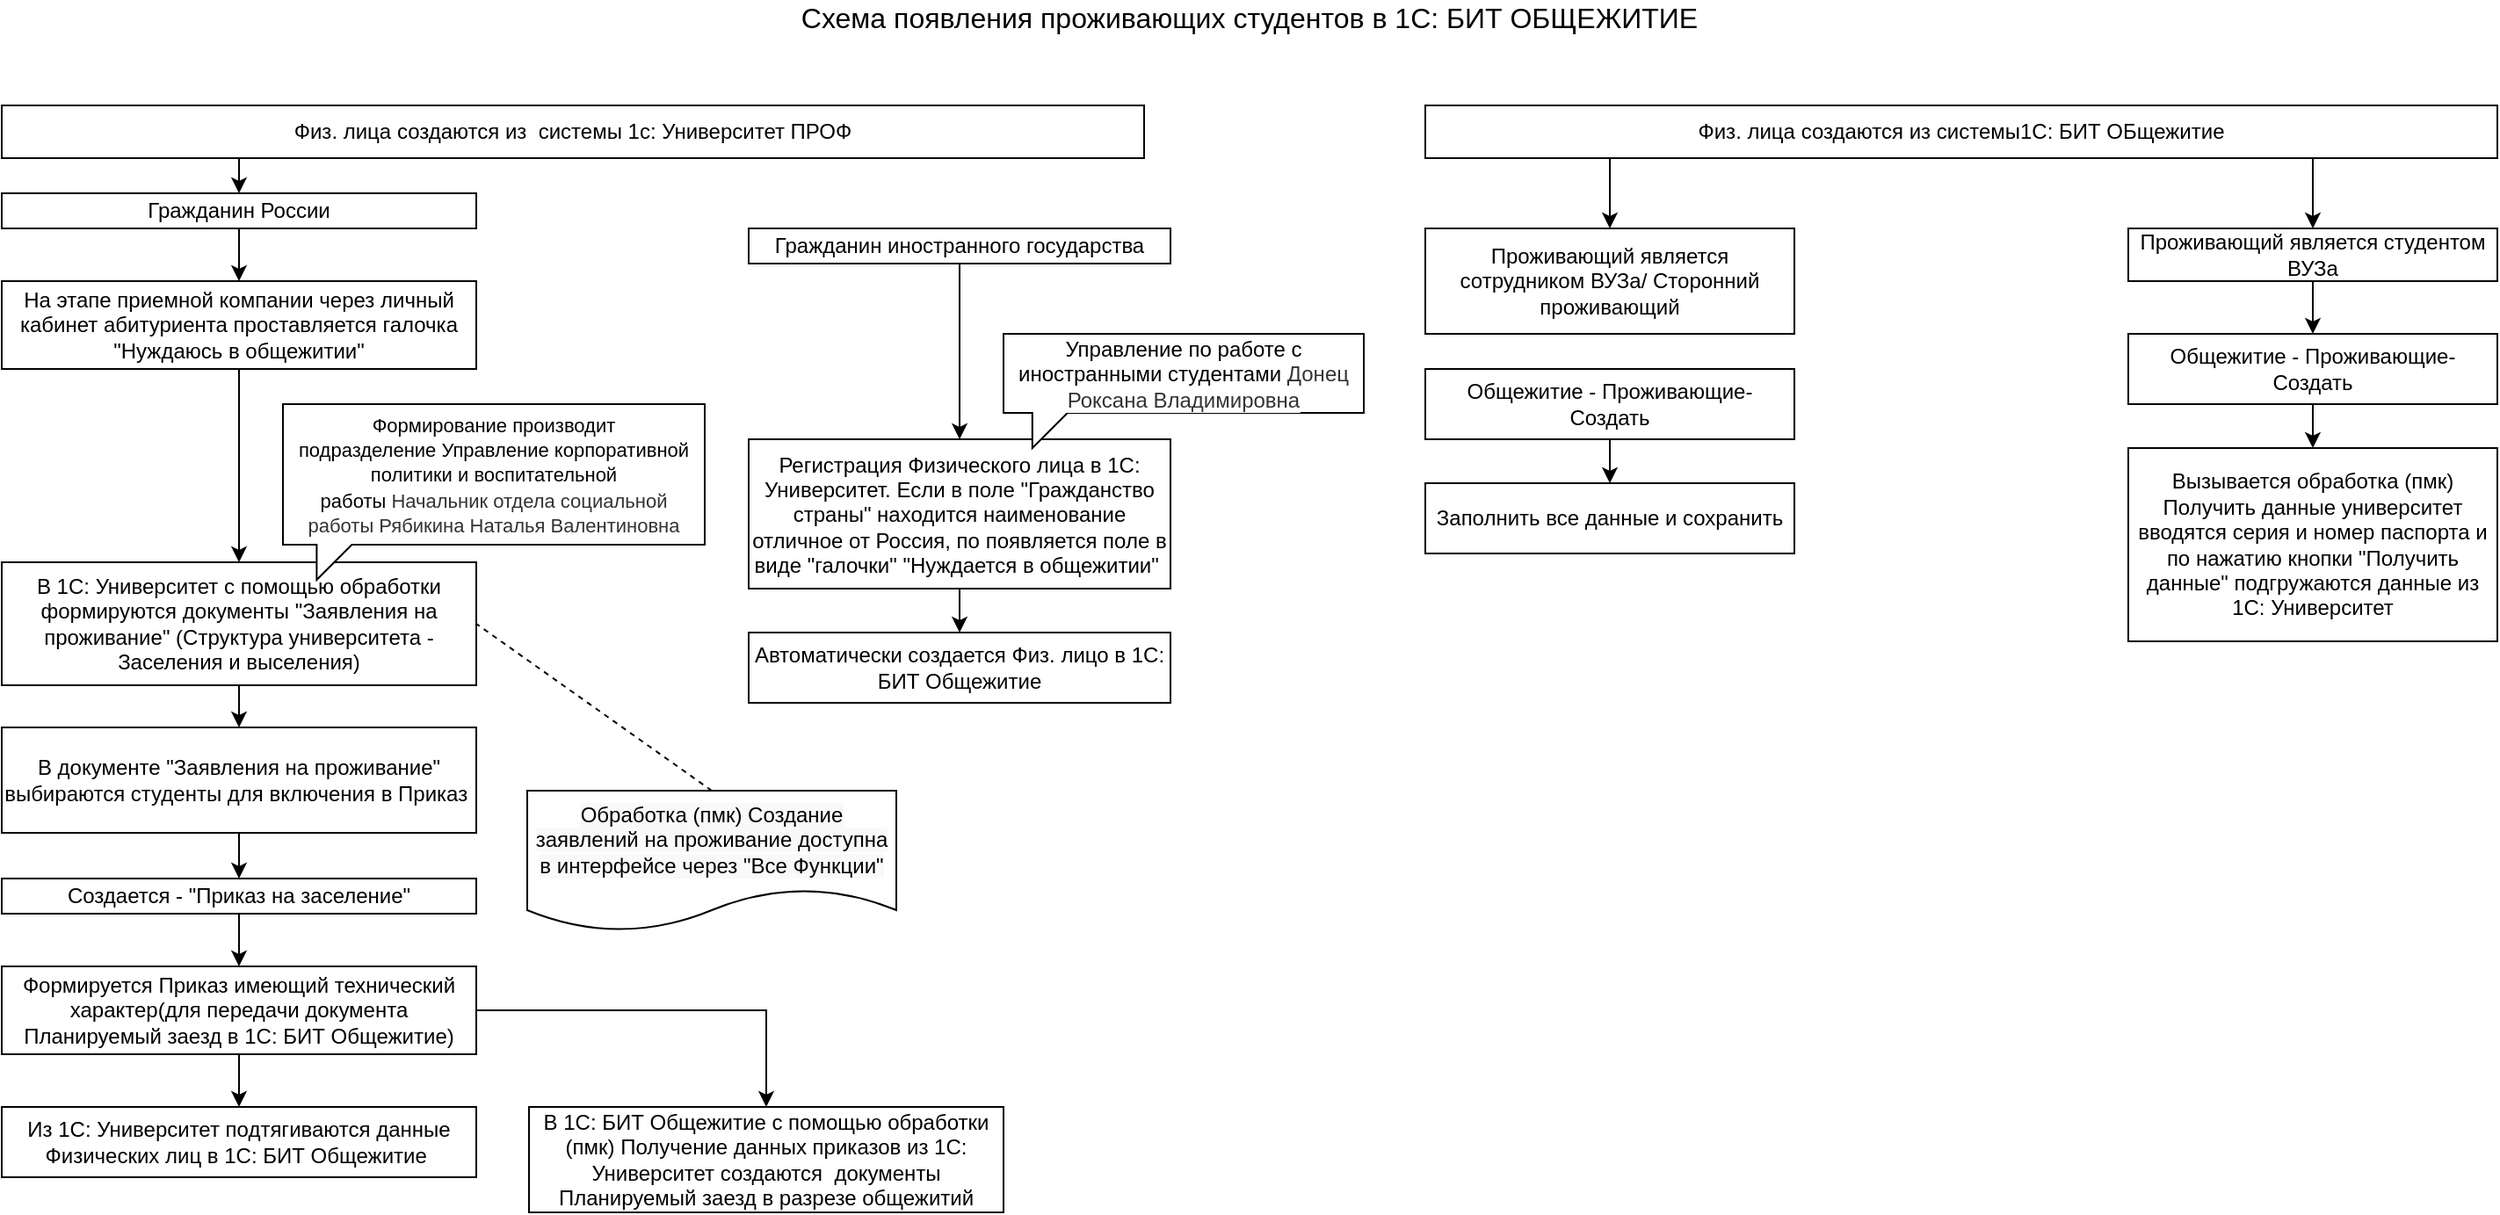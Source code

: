 <mxfile version="14.0.4" type="github">
  <diagram id="9D4_06RuPHcv2f0q0tR7" name="Page-1">
    <mxGraphModel dx="1673" dy="867" grid="1" gridSize="10" guides="1" tooltips="1" connect="1" arrows="1" fold="1" page="1" pageScale="1" pageWidth="1169" pageHeight="827" math="0" shadow="0">
      <root>
        <mxCell id="0" />
        <mxCell id="1" parent="0" />
        <mxCell id="odwM-vzNzOkf9QKxyUFN-6" style="edgeStyle=orthogonalEdgeStyle;rounded=0;orthogonalLoop=1;jettySize=auto;html=1;" parent="1" source="odwM-vzNzOkf9QKxyUFN-1" target="odwM-vzNzOkf9QKxyUFN-5" edge="1">
          <mxGeometry relative="1" as="geometry" />
        </mxCell>
        <mxCell id="odwM-vzNzOkf9QKxyUFN-1" value="Гражданин России" style="rounded=0;whiteSpace=wrap;html=1;" parent="1" vertex="1">
          <mxGeometry x="44" y="110" width="270" height="20" as="geometry" />
        </mxCell>
        <mxCell id="odwM-vzNzOkf9QKxyUFN-2" value="&lt;font style=&quot;font-size: 16px&quot;&gt;Схема появления проживающих студентов в 1С: БИТ ОБЩЕЖИТИЕ&lt;/font&gt;" style="text;html=1;strokeColor=none;fillColor=none;align=center;verticalAlign=middle;whiteSpace=wrap;rounded=0;" parent="1" vertex="1">
          <mxGeometry x="339" width="830" height="20" as="geometry" />
        </mxCell>
        <mxCell id="odwM-vzNzOkf9QKxyUFN-25" style="edgeStyle=orthogonalEdgeStyle;rounded=0;orthogonalLoop=1;jettySize=auto;html=1;" parent="1" source="odwM-vzNzOkf9QKxyUFN-3" target="odwM-vzNzOkf9QKxyUFN-22" edge="1">
          <mxGeometry relative="1" as="geometry" />
        </mxCell>
        <mxCell id="odwM-vzNzOkf9QKxyUFN-3" value="Гражданин иностранного государства" style="rounded=0;whiteSpace=wrap;html=1;" parent="1" vertex="1">
          <mxGeometry x="469" y="130" width="240" height="20" as="geometry" />
        </mxCell>
        <mxCell id="odwM-vzNzOkf9QKxyUFN-28" style="edgeStyle=orthogonalEdgeStyle;rounded=0;orthogonalLoop=1;jettySize=auto;html=1;entryX=0.5;entryY=0;entryDx=0;entryDy=0;" parent="1" source="odwM-vzNzOkf9QKxyUFN-4" target="mHR8y-EgAQS2zYv0bIhq-8" edge="1">
          <mxGeometry relative="1" as="geometry">
            <Array as="points">
              <mxPoint x="1359" y="110" />
              <mxPoint x="1359" y="110" />
            </Array>
          </mxGeometry>
        </mxCell>
        <mxCell id="mHR8y-EgAQS2zYv0bIhq-13" style="edgeStyle=orthogonalEdgeStyle;rounded=0;orthogonalLoop=1;jettySize=auto;html=1;entryX=0.5;entryY=0;entryDx=0;entryDy=0;" parent="1" source="odwM-vzNzOkf9QKxyUFN-4" target="mHR8y-EgAQS2zYv0bIhq-10" edge="1">
          <mxGeometry relative="1" as="geometry">
            <Array as="points">
              <mxPoint x="959" y="110" />
              <mxPoint x="959" y="110" />
            </Array>
          </mxGeometry>
        </mxCell>
        <mxCell id="odwM-vzNzOkf9QKxyUFN-4" value="Физ. лица создаются из системы1С: БИТ ОБщежитие" style="rounded=0;whiteSpace=wrap;html=1;" parent="1" vertex="1">
          <mxGeometry x="854" y="60" width="610" height="30" as="geometry" />
        </mxCell>
        <mxCell id="odwM-vzNzOkf9QKxyUFN-8" style="edgeStyle=orthogonalEdgeStyle;rounded=0;orthogonalLoop=1;jettySize=auto;html=1;" parent="1" source="odwM-vzNzOkf9QKxyUFN-5" target="odwM-vzNzOkf9QKxyUFN-7" edge="1">
          <mxGeometry relative="1" as="geometry" />
        </mxCell>
        <mxCell id="odwM-vzNzOkf9QKxyUFN-5" value="На этапе приемной компании через личный кабинет абитуриента проставляется галочка &quot;Нуждаюсь в общежитии&quot;" style="rounded=0;whiteSpace=wrap;html=1;" parent="1" vertex="1">
          <mxGeometry x="44" y="160" width="270" height="50" as="geometry" />
        </mxCell>
        <mxCell id="odwM-vzNzOkf9QKxyUFN-15" style="edgeStyle=orthogonalEdgeStyle;rounded=0;orthogonalLoop=1;jettySize=auto;html=1;" parent="1" source="odwM-vzNzOkf9QKxyUFN-7" target="odwM-vzNzOkf9QKxyUFN-9" edge="1">
          <mxGeometry relative="1" as="geometry" />
        </mxCell>
        <mxCell id="odwM-vzNzOkf9QKxyUFN-7" value="В 1С: Университет с помощью обработки формируются документы &quot;Заявления на проживание&quot; (Структура университета - Заселения и выселения)" style="rounded=0;whiteSpace=wrap;html=1;" parent="1" vertex="1">
          <mxGeometry x="44" y="320" width="270" height="70" as="geometry" />
        </mxCell>
        <mxCell id="odwM-vzNzOkf9QKxyUFN-31" style="edgeStyle=orthogonalEdgeStyle;rounded=0;orthogonalLoop=1;jettySize=auto;html=1;" parent="1" source="odwM-vzNzOkf9QKxyUFN-9" target="odwM-vzNzOkf9QKxyUFN-30" edge="1">
          <mxGeometry relative="1" as="geometry" />
        </mxCell>
        <mxCell id="odwM-vzNzOkf9QKxyUFN-9" value="В документе &quot;Заявления на проживание&quot; выбираются студенты для включения в Приказ&amp;nbsp;" style="rounded=0;whiteSpace=wrap;html=1;" parent="1" vertex="1">
          <mxGeometry x="44" y="414" width="270" height="60" as="geometry" />
        </mxCell>
        <mxCell id="odwM-vzNzOkf9QKxyUFN-14" value="&lt;font style=&quot;font-size: 11px&quot;&gt;&lt;font style=&quot;font-size: 11px&quot;&gt;&lt;span style=&quot;background-color: rgb(255 , 255 , 255)&quot;&gt;Формирование производит подразделение&amp;nbsp;&lt;font style=&quot;font-size: 11px&quot;&gt;Управление корпоративной политики и воспитательной работы&lt;font style=&quot;font-size: 11px&quot;&gt;&amp;nbsp;&lt;/font&gt;&lt;/font&gt;&lt;/span&gt;&lt;span style=&quot;color: rgb(51 , 51 , 51) ; text-align: justify ; background-color: rgb(255 , 255 , 255)&quot;&gt;&lt;font style=&quot;font-size: 11px&quot;&gt;Начальник отдела социальной работы&amp;nbsp;&lt;/font&gt;&lt;/span&gt;&lt;/font&gt;&lt;span style=&quot;color: rgb(51 , 51 , 51) ; text-align: justify ; background-color: rgb(255 , 255 , 255)&quot;&gt;&lt;font style=&quot;font-size: 11px&quot;&gt;Рябикина Наталья Валентиновна&lt;/font&gt;&lt;/span&gt;&lt;/font&gt;" style="shape=callout;whiteSpace=wrap;html=1;perimeter=calloutPerimeter;size=20;position=0.08;position2=0.08;" parent="1" vertex="1">
          <mxGeometry x="204" y="230" width="240" height="100" as="geometry" />
        </mxCell>
        <mxCell id="odwM-vzNzOkf9QKxyUFN-19" style="edgeStyle=orthogonalEdgeStyle;rounded=0;orthogonalLoop=1;jettySize=auto;html=1;" parent="1" source="odwM-vzNzOkf9QKxyUFN-16" target="odwM-vzNzOkf9QKxyUFN-18" edge="1">
          <mxGeometry relative="1" as="geometry" />
        </mxCell>
        <mxCell id="Wk4Ll-oWT7c4vthlsqJc-3" style="edgeStyle=orthogonalEdgeStyle;rounded=0;orthogonalLoop=1;jettySize=auto;html=1;exitX=1;exitY=0.5;exitDx=0;exitDy=0;" edge="1" parent="1" source="odwM-vzNzOkf9QKxyUFN-16" target="Wk4Ll-oWT7c4vthlsqJc-2">
          <mxGeometry relative="1" as="geometry" />
        </mxCell>
        <mxCell id="odwM-vzNzOkf9QKxyUFN-16" value="Формируется Приказ имеющий технический характер(для передачи документа Планируемый заезд в 1С: БИТ Общежитие)" style="rounded=0;whiteSpace=wrap;html=1;" parent="1" vertex="1">
          <mxGeometry x="44" y="550" width="270" height="50" as="geometry" />
        </mxCell>
        <mxCell id="odwM-vzNzOkf9QKxyUFN-18" value="Из 1С: Университет подтягиваются данные Физических лиц в 1С: БИТ Общежитие&amp;nbsp;" style="rounded=0;whiteSpace=wrap;html=1;" parent="1" vertex="1">
          <mxGeometry x="44" y="630" width="270" height="40" as="geometry" />
        </mxCell>
        <mxCell id="mHR8y-EgAQS2zYv0bIhq-7" style="edgeStyle=orthogonalEdgeStyle;rounded=0;orthogonalLoop=1;jettySize=auto;html=1;exitX=0.5;exitY=1;exitDx=0;exitDy=0;entryX=0.5;entryY=0;entryDx=0;entryDy=0;" parent="1" source="odwM-vzNzOkf9QKxyUFN-22" target="mHR8y-EgAQS2zYv0bIhq-6" edge="1">
          <mxGeometry relative="1" as="geometry" />
        </mxCell>
        <mxCell id="odwM-vzNzOkf9QKxyUFN-22" value="&lt;font style=&quot;font-size: 12px ; background-color: rgb(255 , 255 , 255)&quot;&gt;&lt;span style=&quot;color: rgb(0 , 0 , 0) ; font-style: normal ; font-weight: 400 ; letter-spacing: normal ; text-align: center ; text-indent: 0px ; text-transform: none ; word-spacing: 0px ; display: inline ; float: none&quot;&gt;Регистрация Физического лица в 1С: Университет. Если в поле &quot;Гражданство страны&quot; находится наименование отличное от Россия, по появляется поле в виде &quot;галочки&quot; &quot;Нуждается в общежитии&quot;&amp;nbsp;&lt;/span&gt;&lt;br&gt;&lt;/font&gt;" style="rounded=0;whiteSpace=wrap;html=1;" parent="1" vertex="1">
          <mxGeometry x="469" y="250" width="240" height="85" as="geometry" />
        </mxCell>
        <mxCell id="odwM-vzNzOkf9QKxyUFN-23" value="&lt;span style=&quot;background-color: rgb(255 , 255 , 255)&quot;&gt;&lt;span&gt;Управление по работе с иностранными студентами&amp;nbsp;&lt;/span&gt;&lt;span style=&quot;color: rgb(51 , 51 , 51) ; text-align: justify&quot;&gt;Донец Роксана Владимировна&lt;/span&gt;&lt;/span&gt;" style="shape=callout;whiteSpace=wrap;html=1;perimeter=calloutPerimeter;size=20;position=0.08;position2=0.08;" parent="1" vertex="1">
          <mxGeometry x="614" y="190" width="205" height="65" as="geometry" />
        </mxCell>
        <mxCell id="odwM-vzNzOkf9QKxyUFN-24" style="edgeStyle=orthogonalEdgeStyle;rounded=0;orthogonalLoop=1;jettySize=auto;html=1;exitX=0.5;exitY=1;exitDx=0;exitDy=0;" parent="1" source="odwM-vzNzOkf9QKxyUFN-22" target="odwM-vzNzOkf9QKxyUFN-22" edge="1">
          <mxGeometry relative="1" as="geometry" />
        </mxCell>
        <mxCell id="Wk4Ll-oWT7c4vthlsqJc-6" style="edgeStyle=orthogonalEdgeStyle;rounded=0;orthogonalLoop=1;jettySize=auto;html=1;" edge="1" parent="1" source="odwM-vzNzOkf9QKxyUFN-26" target="odwM-vzNzOkf9QKxyUFN-27">
          <mxGeometry relative="1" as="geometry" />
        </mxCell>
        <mxCell id="odwM-vzNzOkf9QKxyUFN-26" value="Общежитие - Проживающие- Создать" style="rounded=0;whiteSpace=wrap;html=1;" parent="1" vertex="1">
          <mxGeometry x="1254" y="190" width="210" height="40" as="geometry" />
        </mxCell>
        <mxCell id="odwM-vzNzOkf9QKxyUFN-27" value="Вызывается обработка (пмк) Получить данные университет вводятся серия и номер паспорта и по нажатию кнопки &quot;Получить данные&quot; подгружаются данные из 1С: Университет" style="rounded=0;whiteSpace=wrap;html=1;" parent="1" vertex="1">
          <mxGeometry x="1254" y="255" width="210" height="110" as="geometry" />
        </mxCell>
        <mxCell id="odwM-vzNzOkf9QKxyUFN-32" style="edgeStyle=orthogonalEdgeStyle;rounded=0;orthogonalLoop=1;jettySize=auto;html=1;" parent="1" source="odwM-vzNzOkf9QKxyUFN-30" edge="1">
          <mxGeometry relative="1" as="geometry">
            <mxPoint x="179" y="550" as="targetPoint" />
          </mxGeometry>
        </mxCell>
        <mxCell id="odwM-vzNzOkf9QKxyUFN-30" value="Создается - &quot;Приказ на заселение&quot;" style="rounded=0;whiteSpace=wrap;html=1;" parent="1" vertex="1">
          <mxGeometry x="44" y="500" width="270" height="20" as="geometry" />
        </mxCell>
        <mxCell id="mHR8y-EgAQS2zYv0bIhq-3" style="edgeStyle=orthogonalEdgeStyle;rounded=0;orthogonalLoop=1;jettySize=auto;html=1;entryX=0.5;entryY=0;entryDx=0;entryDy=0;" parent="1" source="mHR8y-EgAQS2zYv0bIhq-1" target="odwM-vzNzOkf9QKxyUFN-1" edge="1">
          <mxGeometry relative="1" as="geometry">
            <mxPoint x="394" y="130" as="targetPoint" />
            <Array as="points">
              <mxPoint x="179" y="100" />
              <mxPoint x="179" y="100" />
            </Array>
          </mxGeometry>
        </mxCell>
        <mxCell id="mHR8y-EgAQS2zYv0bIhq-1" value="Физ. лица создаются из&amp;nbsp; системы 1с: Университет ПРОФ" style="rounded=0;whiteSpace=wrap;html=1;" parent="1" vertex="1">
          <mxGeometry x="44" y="60" width="650" height="30" as="geometry" />
        </mxCell>
        <mxCell id="mHR8y-EgAQS2zYv0bIhq-6" value="Автоматически создается Физ. лицо в 1С: БИТ Общежитие" style="rounded=0;whiteSpace=wrap;html=1;" parent="1" vertex="1">
          <mxGeometry x="469" y="360" width="240" height="40" as="geometry" />
        </mxCell>
        <mxCell id="Wk4Ll-oWT7c4vthlsqJc-5" style="edgeStyle=orthogonalEdgeStyle;rounded=0;orthogonalLoop=1;jettySize=auto;html=1;" edge="1" parent="1" source="mHR8y-EgAQS2zYv0bIhq-8" target="odwM-vzNzOkf9QKxyUFN-26">
          <mxGeometry relative="1" as="geometry" />
        </mxCell>
        <mxCell id="mHR8y-EgAQS2zYv0bIhq-8" value="Проживающий является студентом ВУЗа" style="rounded=0;whiteSpace=wrap;html=1;" parent="1" vertex="1">
          <mxGeometry x="1254" y="130" width="210" height="30" as="geometry" />
        </mxCell>
        <mxCell id="mHR8y-EgAQS2zYv0bIhq-10" value="Проживающий является сотрудником ВУЗа/ Сторонний проживающий" style="rounded=0;whiteSpace=wrap;html=1;" parent="1" vertex="1">
          <mxGeometry x="854" y="130" width="210" height="60" as="geometry" />
        </mxCell>
        <mxCell id="mHR8y-EgAQS2zYv0bIhq-17" style="edgeStyle=orthogonalEdgeStyle;rounded=0;orthogonalLoop=1;jettySize=auto;html=1;entryX=0.5;entryY=0;entryDx=0;entryDy=0;" parent="1" source="mHR8y-EgAQS2zYv0bIhq-14" target="mHR8y-EgAQS2zYv0bIhq-16" edge="1">
          <mxGeometry relative="1" as="geometry" />
        </mxCell>
        <mxCell id="mHR8y-EgAQS2zYv0bIhq-14" value="Общежитие - Проживающие- Создать" style="rounded=0;whiteSpace=wrap;html=1;" parent="1" vertex="1">
          <mxGeometry x="854" y="210" width="210" height="40" as="geometry" />
        </mxCell>
        <mxCell id="mHR8y-EgAQS2zYv0bIhq-16" value="Заполнить все данные и сохранить" style="rounded=0;whiteSpace=wrap;html=1;" parent="1" vertex="1">
          <mxGeometry x="854" y="275" width="210" height="40" as="geometry" />
        </mxCell>
        <mxCell id="EebpZE1JnKf9s2Dh5Rfp-8" value="" style="endArrow=none;dashed=1;html=1;entryX=1;entryY=0.5;entryDx=0;entryDy=0;exitX=0.5;exitY=0;exitDx=0;exitDy=0;" parent="1" source="EebpZE1JnKf9s2Dh5Rfp-11" target="odwM-vzNzOkf9QKxyUFN-7" edge="1">
          <mxGeometry width="50" height="50" relative="1" as="geometry">
            <mxPoint x="484" y="500" as="sourcePoint" />
            <mxPoint x="324" y="350" as="targetPoint" />
          </mxGeometry>
        </mxCell>
        <mxCell id="EebpZE1JnKf9s2Dh5Rfp-11" value="&#xa;&#xa;&lt;span style=&quot;color: rgb(0, 0, 0); font-family: helvetica; font-size: 12px; font-style: normal; font-weight: 400; letter-spacing: normal; text-align: center; text-indent: 0px; text-transform: none; word-spacing: 0px; background-color: rgb(248, 249, 250); display: inline; float: none;&quot;&gt;Обработка (пмк) Создание заявлений на проживание доступна в интерфейсе через &quot;Все Функции&quot;&lt;/span&gt;&#xa;&#xa;" style="shape=document;whiteSpace=wrap;html=1;boundedLbl=1;" parent="1" vertex="1">
          <mxGeometry x="343" y="450" width="210" height="80" as="geometry" />
        </mxCell>
        <mxCell id="Wk4Ll-oWT7c4vthlsqJc-2" value="В 1С: БИТ Общежитие с помощью обработки (пмк) Получение данных приказов из 1С: Университет создаются&amp;nbsp; документы Планируемый заезд в разрезе общежитий" style="rounded=0;whiteSpace=wrap;html=1;" vertex="1" parent="1">
          <mxGeometry x="344" y="630" width="270" height="60" as="geometry" />
        </mxCell>
      </root>
    </mxGraphModel>
  </diagram>
</mxfile>
